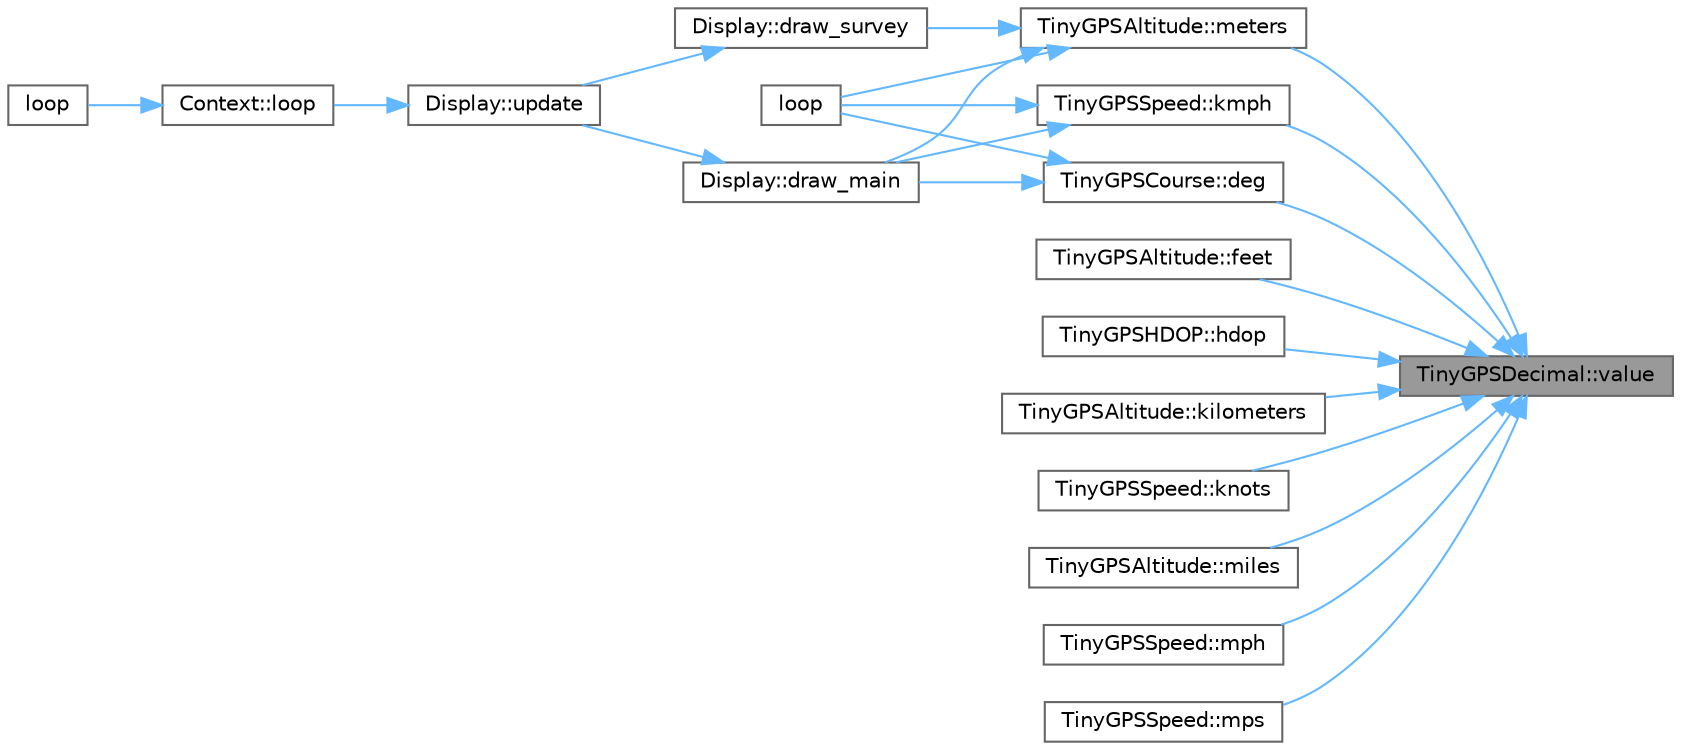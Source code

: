 digraph "TinyGPSDecimal::value"
{
 // LATEX_PDF_SIZE
  bgcolor="transparent";
  edge [fontname=Helvetica,fontsize=10,labelfontname=Helvetica,labelfontsize=10];
  node [fontname=Helvetica,fontsize=10,shape=box,height=0.2,width=0.4];
  rankdir="RL";
  Node1 [id="Node000001",label="TinyGPSDecimal::value",height=0.2,width=0.4,color="gray40", fillcolor="grey60", style="filled", fontcolor="black",tooltip=" "];
  Node1 -> Node2 [id="edge1_Node000001_Node000002",dir="back",color="steelblue1",style="solid",tooltip=" "];
  Node2 [id="Node000002",label="TinyGPSCourse::deg",height=0.2,width=0.4,color="grey40", fillcolor="white", style="filled",URL="$struct_tiny_g_p_s_course.html#a76dc8ae6c2fe5ead9b44c8d53a3272ca",tooltip=" "];
  Node2 -> Node3 [id="edge2_Node000002_Node000003",dir="back",color="steelblue1",style="solid",tooltip=" "];
  Node3 [id="Node000003",label="Display::draw_main",height=0.2,width=0.4,color="grey40", fillcolor="white", style="filled",URL="$class_display.html#a67f2a955b6ece55b0523c08cac84653e",tooltip=" "];
  Node3 -> Node4 [id="edge3_Node000003_Node000004",dir="back",color="steelblue1",style="solid",tooltip=" "];
  Node4 [id="Node000004",label="Display::update",height=0.2,width=0.4,color="grey40", fillcolor="white", style="filled",URL="$class_display.html#ad2740b779d61e461c4dcaaf34f1fcd8f",tooltip=" "];
  Node4 -> Node5 [id="edge4_Node000004_Node000005",dir="back",color="steelblue1",style="solid",tooltip=" "];
  Node5 [id="Node000005",label="Context::loop",height=0.2,width=0.4,color="grey40", fillcolor="white", style="filled",URL="$class_context.html#a78c450b80877fe560a2abe7a541a118c",tooltip=" "];
  Node5 -> Node6 [id="edge5_Node000005_Node000006",dir="back",color="steelblue1",style="solid",tooltip=" "];
  Node6 [id="Node000006",label="loop",height=0.2,width=0.4,color="grey40", fillcolor="white", style="filled",URL="$archive_2bgeigie__firmware__pio_2src_2main_8cpp.html#afe461d27b9c48d5921c00d521181f12f",tooltip=" "];
  Node2 -> Node7 [id="edge6_Node000002_Node000007",dir="back",color="steelblue1",style="solid",tooltip=" "];
  Node7 [id="Node000007",label="loop",height=0.2,width=0.4,color="grey40", fillcolor="white", style="filled",URL="$_raku__code_8cpp.html#afe461d27b9c48d5921c00d521181f12f",tooltip=" "];
  Node1 -> Node8 [id="edge7_Node000001_Node000008",dir="back",color="steelblue1",style="solid",tooltip=" "];
  Node8 [id="Node000008",label="TinyGPSAltitude::feet",height=0.2,width=0.4,color="grey40", fillcolor="white", style="filled",URL="$struct_tiny_g_p_s_altitude.html#ac782babc0c485d47e6f57384e88b8cc8",tooltip=" "];
  Node1 -> Node9 [id="edge8_Node000001_Node000009",dir="back",color="steelblue1",style="solid",tooltip=" "];
  Node9 [id="Node000009",label="TinyGPSHDOP::hdop",height=0.2,width=0.4,color="grey40", fillcolor="white", style="filled",URL="$struct_tiny_g_p_s_h_d_o_p.html#a27cd35588c96eefb690bba46497d20d7",tooltip=" "];
  Node1 -> Node10 [id="edge9_Node000001_Node000010",dir="back",color="steelblue1",style="solid",tooltip=" "];
  Node10 [id="Node000010",label="TinyGPSAltitude::kilometers",height=0.2,width=0.4,color="grey40", fillcolor="white", style="filled",URL="$struct_tiny_g_p_s_altitude.html#a1eb3e5b425784fc0db3e9ffe0f77f741",tooltip=" "];
  Node1 -> Node11 [id="edge10_Node000001_Node000011",dir="back",color="steelblue1",style="solid",tooltip=" "];
  Node11 [id="Node000011",label="TinyGPSSpeed::kmph",height=0.2,width=0.4,color="grey40", fillcolor="white", style="filled",URL="$struct_tiny_g_p_s_speed.html#a7fee3c8f9f2fcc5f4a517bd6108f79dd",tooltip=" "];
  Node11 -> Node3 [id="edge11_Node000011_Node000003",dir="back",color="steelblue1",style="solid",tooltip=" "];
  Node11 -> Node7 [id="edge12_Node000011_Node000007",dir="back",color="steelblue1",style="solid",tooltip=" "];
  Node1 -> Node12 [id="edge13_Node000001_Node000012",dir="back",color="steelblue1",style="solid",tooltip=" "];
  Node12 [id="Node000012",label="TinyGPSSpeed::knots",height=0.2,width=0.4,color="grey40", fillcolor="white", style="filled",URL="$struct_tiny_g_p_s_speed.html#aa3a38ce4ece3d8062c794b73f260395e",tooltip=" "];
  Node1 -> Node13 [id="edge14_Node000001_Node000013",dir="back",color="steelblue1",style="solid",tooltip=" "];
  Node13 [id="Node000013",label="TinyGPSAltitude::meters",height=0.2,width=0.4,color="grey40", fillcolor="white", style="filled",URL="$struct_tiny_g_p_s_altitude.html#a5a39d145bb1778814007206c765189f7",tooltip=" "];
  Node13 -> Node3 [id="edge15_Node000013_Node000003",dir="back",color="steelblue1",style="solid",tooltip=" "];
  Node13 -> Node14 [id="edge16_Node000013_Node000014",dir="back",color="steelblue1",style="solid",tooltip=" "];
  Node14 [id="Node000014",label="Display::draw_survey",height=0.2,width=0.4,color="grey40", fillcolor="white", style="filled",URL="$class_display.html#ae560cdb07a616ef351214a053b018128",tooltip=" "];
  Node14 -> Node4 [id="edge17_Node000014_Node000004",dir="back",color="steelblue1",style="solid",tooltip=" "];
  Node13 -> Node7 [id="edge18_Node000013_Node000007",dir="back",color="steelblue1",style="solid",tooltip=" "];
  Node1 -> Node15 [id="edge19_Node000001_Node000015",dir="back",color="steelblue1",style="solid",tooltip=" "];
  Node15 [id="Node000015",label="TinyGPSAltitude::miles",height=0.2,width=0.4,color="grey40", fillcolor="white", style="filled",URL="$struct_tiny_g_p_s_altitude.html#a5ae68d990ea08d4e21cfa6aefb46cc03",tooltip=" "];
  Node1 -> Node16 [id="edge20_Node000001_Node000016",dir="back",color="steelblue1",style="solid",tooltip=" "];
  Node16 [id="Node000016",label="TinyGPSSpeed::mph",height=0.2,width=0.4,color="grey40", fillcolor="white", style="filled",URL="$struct_tiny_g_p_s_speed.html#a1809120167961ea9a85e860a964b1c6e",tooltip=" "];
  Node1 -> Node17 [id="edge21_Node000001_Node000017",dir="back",color="steelblue1",style="solid",tooltip=" "];
  Node17 [id="Node000017",label="TinyGPSSpeed::mps",height=0.2,width=0.4,color="grey40", fillcolor="white", style="filled",URL="$struct_tiny_g_p_s_speed.html#aacee536241e810cdf4ba7846d6c202cb",tooltip=" "];
}
